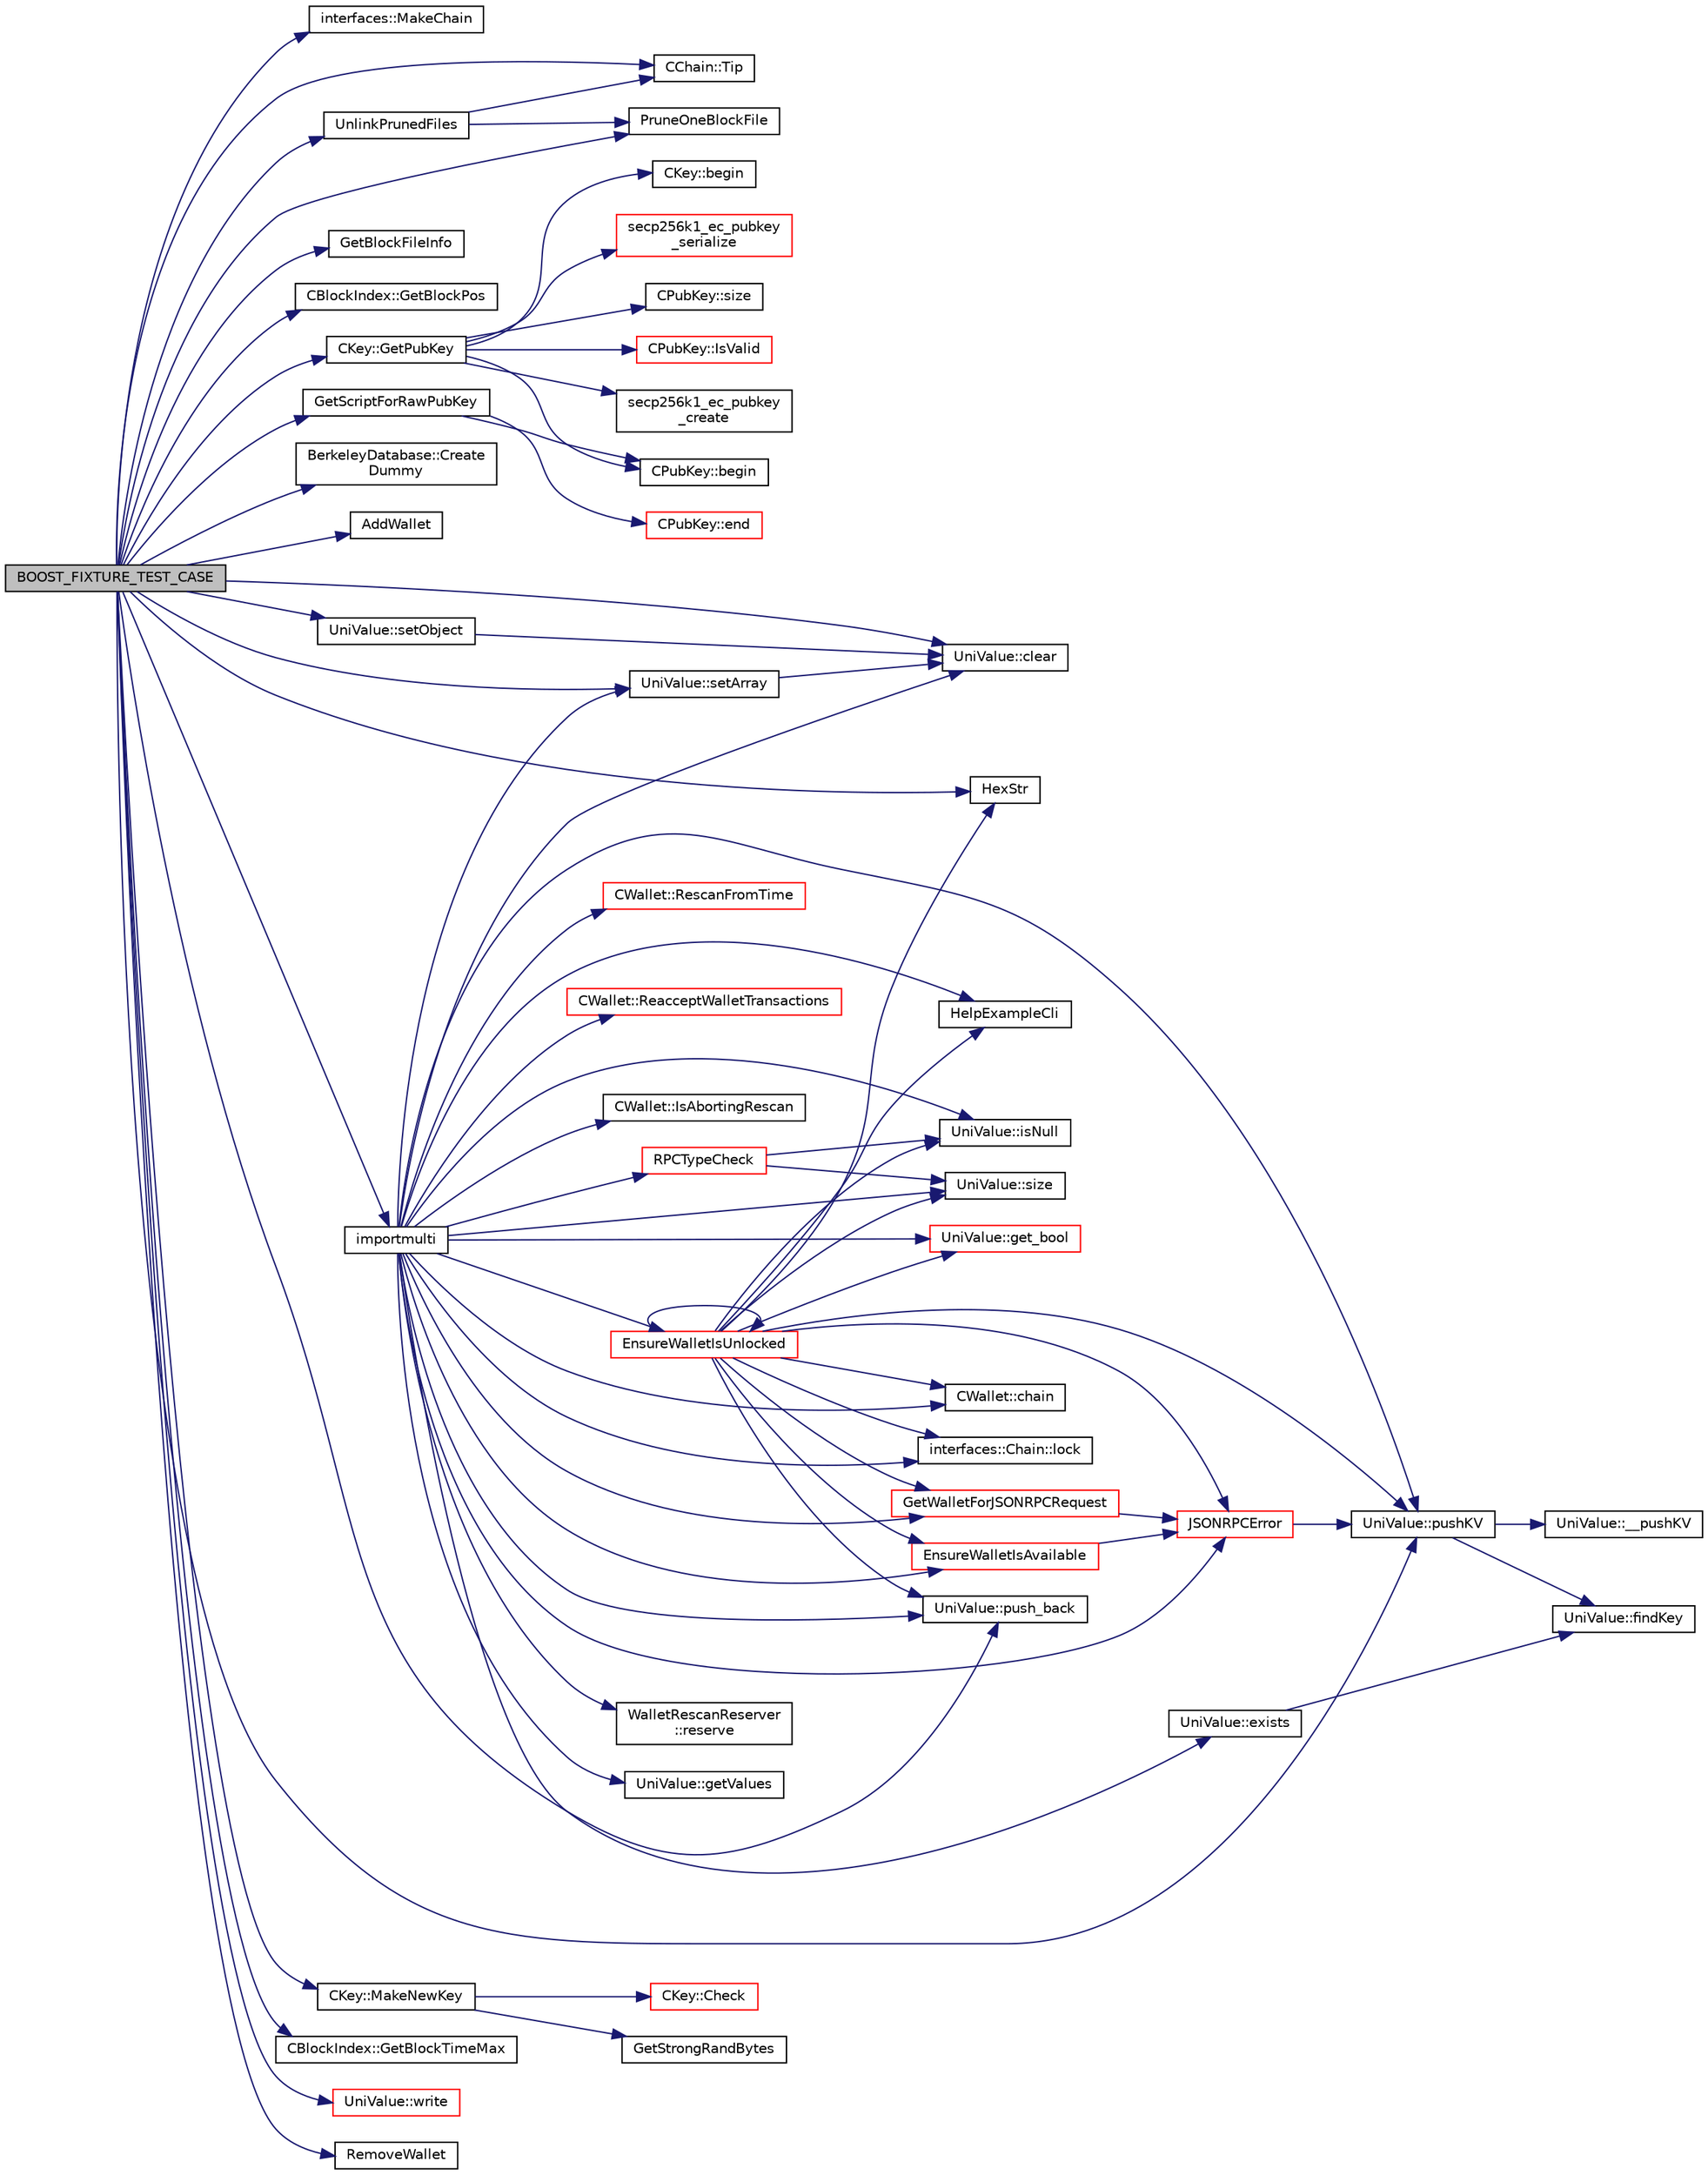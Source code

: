 digraph "BOOST_FIXTURE_TEST_CASE"
{
  edge [fontname="Helvetica",fontsize="10",labelfontname="Helvetica",labelfontsize="10"];
  node [fontname="Helvetica",fontsize="10",shape=record];
  rankdir="LR";
  Node1 [label="BOOST_FIXTURE_TEST_CASE",height=0.2,width=0.4,color="black", fillcolor="grey75", style="filled", fontcolor="black"];
  Node1 -> Node2 [color="midnightblue",fontsize="10",style="solid",fontname="Helvetica"];
  Node2 [label="interfaces::MakeChain",height=0.2,width=0.4,color="black", fillcolor="white", style="filled",URL="$namespaceinterfaces.html#a402cd23e3f69061eb649f4ba764aa997",tooltip="Return implementation of Chain interface. "];
  Node1 -> Node3 [color="midnightblue",fontsize="10",style="solid",fontname="Helvetica"];
  Node3 [label="CChain::Tip",height=0.2,width=0.4,color="black", fillcolor="white", style="filled",URL="$class_c_chain.html#a7482d06d8e8143f46326cf9c12c06daf",tooltip="Returns the index entry for the tip of this chain, or nullptr if none. "];
  Node1 -> Node4 [color="midnightblue",fontsize="10",style="solid",fontname="Helvetica"];
  Node4 [label="GetBlockFileInfo",height=0.2,width=0.4,color="black", fillcolor="white", style="filled",URL="$validation_8cpp.html#a7725a9cdef7f65f84b084d43b4a312ef",tooltip="Get block file info entry for one block file. "];
  Node1 -> Node5 [color="midnightblue",fontsize="10",style="solid",fontname="Helvetica"];
  Node5 [label="CBlockIndex::GetBlockPos",height=0.2,width=0.4,color="black", fillcolor="white", style="filled",URL="$class_c_block_index.html#abd1b6b76b6ce243f14562996cc96b3ff"];
  Node1 -> Node6 [color="midnightblue",fontsize="10",style="solid",fontname="Helvetica"];
  Node6 [label="GetScriptForRawPubKey",height=0.2,width=0.4,color="black", fillcolor="white", style="filled",URL="$standard_8cpp.html#aa376c6e2bc4848cfd4f777f8dd239469",tooltip="Generate a P2PK script for the given pubkey. "];
  Node6 -> Node7 [color="midnightblue",fontsize="10",style="solid",fontname="Helvetica"];
  Node7 [label="CPubKey::begin",height=0.2,width=0.4,color="black", fillcolor="white", style="filled",URL="$class_c_pub_key.html#add9987e0d25aff11181f5ad70413994b"];
  Node6 -> Node8 [color="midnightblue",fontsize="10",style="solid",fontname="Helvetica"];
  Node8 [label="CPubKey::end",height=0.2,width=0.4,color="red", fillcolor="white", style="filled",URL="$class_c_pub_key.html#aa559d2a4f2cbdec84c02a4adc18fa657"];
  Node1 -> Node9 [color="midnightblue",fontsize="10",style="solid",fontname="Helvetica"];
  Node9 [label="PruneOneBlockFile",height=0.2,width=0.4,color="black", fillcolor="white", style="filled",URL="$validation_8cpp.html#abea7dd6e39fc3fe079801b73182264b8",tooltip="Mark one block file as pruned. "];
  Node1 -> Node10 [color="midnightblue",fontsize="10",style="solid",fontname="Helvetica"];
  Node10 [label="UnlinkPrunedFiles",height=0.2,width=0.4,color="black", fillcolor="white", style="filled",URL="$validation_8cpp.html#aeec5391c3d81044fb887645b81803b4b",tooltip="Actually unlink the specified files. "];
  Node10 -> Node3 [color="midnightblue",fontsize="10",style="solid",fontname="Helvetica"];
  Node10 -> Node9 [color="midnightblue",fontsize="10",style="solid",fontname="Helvetica"];
  Node1 -> Node11 [color="midnightblue",fontsize="10",style="solid",fontname="Helvetica"];
  Node11 [label="BerkeleyDatabase::Create\lDummy",height=0.2,width=0.4,color="black", fillcolor="white", style="filled",URL="$class_berkeley_database.html#a66c0f9ed9325cb69e9902fb15ceb509a",tooltip="Return object for accessing dummy database with no read/write capabilities. "];
  Node1 -> Node12 [color="midnightblue",fontsize="10",style="solid",fontname="Helvetica"];
  Node12 [label="AddWallet",height=0.2,width=0.4,color="black", fillcolor="white", style="filled",URL="$wallet_2wallet_8cpp.html#ad523200398c9a7518de131353d4a6ac5"];
  Node1 -> Node13 [color="midnightblue",fontsize="10",style="solid",fontname="Helvetica"];
  Node13 [label="UniValue::setArray",height=0.2,width=0.4,color="black", fillcolor="white", style="filled",URL="$class_uni_value.html#a00c402e60dbabcf3b4ea4246552bcacb"];
  Node13 -> Node14 [color="midnightblue",fontsize="10",style="solid",fontname="Helvetica"];
  Node14 [label="UniValue::clear",height=0.2,width=0.4,color="black", fillcolor="white", style="filled",URL="$class_uni_value.html#a3d941ccb4afeb53cb104939e91c6f599"];
  Node1 -> Node15 [color="midnightblue",fontsize="10",style="solid",fontname="Helvetica"];
  Node15 [label="UniValue::setObject",height=0.2,width=0.4,color="black", fillcolor="white", style="filled",URL="$class_uni_value.html#a0894e98fb8db031d2477c70147e0fd18"];
  Node15 -> Node14 [color="midnightblue",fontsize="10",style="solid",fontname="Helvetica"];
  Node1 -> Node16 [color="midnightblue",fontsize="10",style="solid",fontname="Helvetica"];
  Node16 [label="UniValue::pushKV",height=0.2,width=0.4,color="black", fillcolor="white", style="filled",URL="$class_uni_value.html#abab649c2dbd593233de6364254456026"];
  Node16 -> Node17 [color="midnightblue",fontsize="10",style="solid",fontname="Helvetica"];
  Node17 [label="UniValue::findKey",height=0.2,width=0.4,color="black", fillcolor="white", style="filled",URL="$class_uni_value.html#a0b2da6f10943e899d304a28ef1a12094"];
  Node16 -> Node18 [color="midnightblue",fontsize="10",style="solid",fontname="Helvetica"];
  Node18 [label="UniValue::__pushKV",height=0.2,width=0.4,color="black", fillcolor="white", style="filled",URL="$class_uni_value.html#a505a2087cb7d9ee51d24a97a5cc7910c"];
  Node1 -> Node19 [color="midnightblue",fontsize="10",style="solid",fontname="Helvetica"];
  Node19 [label="HexStr",height=0.2,width=0.4,color="black", fillcolor="white", style="filled",URL="$strencodings_8h.html#af003e10d5d34c3271ca57ec79059a5ae"];
  Node1 -> Node20 [color="midnightblue",fontsize="10",style="solid",fontname="Helvetica"];
  Node20 [label="UniValue::push_back",height=0.2,width=0.4,color="black", fillcolor="white", style="filled",URL="$class_uni_value.html#a944cd1b59b040cd24c9f46b55a68d49a"];
  Node1 -> Node14 [color="midnightblue",fontsize="10",style="solid",fontname="Helvetica"];
  Node1 -> Node21 [color="midnightblue",fontsize="10",style="solid",fontname="Helvetica"];
  Node21 [label="CKey::MakeNewKey",height=0.2,width=0.4,color="black", fillcolor="white", style="filled",URL="$class_c_key.html#a9d12ed9d297e4286250fd7ea6b59e1a5",tooltip="Generate a new private key using a cryptographic PRNG. "];
  Node21 -> Node22 [color="midnightblue",fontsize="10",style="solid",fontname="Helvetica"];
  Node22 [label="GetStrongRandBytes",height=0.2,width=0.4,color="black", fillcolor="white", style="filled",URL="$random_8cpp.html#a72ecdcabd16ee4b868d96beaa9a2f188",tooltip="Gather entropy from various sources, feed it into the internal PRNG, and generate random data using i..."];
  Node21 -> Node23 [color="midnightblue",fontsize="10",style="solid",fontname="Helvetica"];
  Node23 [label="CKey::Check",height=0.2,width=0.4,color="red", fillcolor="white", style="filled",URL="$class_c_key.html#acec869bc75fa8f4d619ab025d367a97c",tooltip="Check whether the 32-byte array pointed to by vch is valid keydata. "];
  Node1 -> Node24 [color="midnightblue",fontsize="10",style="solid",fontname="Helvetica"];
  Node24 [label="CKey::GetPubKey",height=0.2,width=0.4,color="black", fillcolor="white", style="filled",URL="$class_c_key.html#ae4b61da6ec62f676fe6362ac5fc26aca",tooltip="Compute the public key from a private key. "];
  Node24 -> Node25 [color="midnightblue",fontsize="10",style="solid",fontname="Helvetica"];
  Node25 [label="secp256k1_ec_pubkey\l_create",height=0.2,width=0.4,color="black", fillcolor="white", style="filled",URL="$secp256k1_8h.html#a7438071aa8a6dc4697abe4f4659f2161",tooltip="Compute the public key for a secret key. "];
  Node24 -> Node26 [color="midnightblue",fontsize="10",style="solid",fontname="Helvetica"];
  Node26 [label="CKey::begin",height=0.2,width=0.4,color="black", fillcolor="white", style="filled",URL="$class_c_key.html#aabd29e0d5faf30032cc8519a1ce62a5a"];
  Node24 -> Node27 [color="midnightblue",fontsize="10",style="solid",fontname="Helvetica"];
  Node27 [label="secp256k1_ec_pubkey\l_serialize",height=0.2,width=0.4,color="red", fillcolor="white", style="filled",URL="$secp256k1_8h.html#a34977bf00322e510e881160c421836d7",tooltip="Serialize a pubkey object into a serialized byte sequence. "];
  Node24 -> Node7 [color="midnightblue",fontsize="10",style="solid",fontname="Helvetica"];
  Node24 -> Node28 [color="midnightblue",fontsize="10",style="solid",fontname="Helvetica"];
  Node28 [label="CPubKey::size",height=0.2,width=0.4,color="black", fillcolor="white", style="filled",URL="$class_c_pub_key.html#a9d7129b65b6dee792b4f3923cd64ed59",tooltip="Simple read-only vector-like interface to the pubkey data. "];
  Node24 -> Node29 [color="midnightblue",fontsize="10",style="solid",fontname="Helvetica"];
  Node29 [label="CPubKey::IsValid",height=0.2,width=0.4,color="red", fillcolor="white", style="filled",URL="$class_c_pub_key.html#aad6f369d7972f2244466ca6db900c2a4"];
  Node1 -> Node30 [color="midnightblue",fontsize="10",style="solid",fontname="Helvetica"];
  Node30 [label="CBlockIndex::GetBlockTimeMax",height=0.2,width=0.4,color="black", fillcolor="white", style="filled",URL="$class_c_block_index.html#a9514b4e2e075571503a9801fda1c7a0c"];
  Node1 -> Node31 [color="midnightblue",fontsize="10",style="solid",fontname="Helvetica"];
  Node31 [label="importmulti",height=0.2,width=0.4,color="black", fillcolor="white", style="filled",URL="$wallet__tests_8cpp.html#af0e3c9469f1d8f368d3d5f38e5580367"];
  Node31 -> Node32 [color="midnightblue",fontsize="10",style="solid",fontname="Helvetica"];
  Node32 [label="GetWalletForJSONRPCRequest",height=0.2,width=0.4,color="red", fillcolor="white", style="filled",URL="$rpcwallet_8cpp.html#a13cf9bdc928d8ca0b67e34791da05ddc",tooltip="Figures out what wallet, if any, to use for a JSONRPCRequest. "];
  Node32 -> Node33 [color="midnightblue",fontsize="10",style="solid",fontname="Helvetica"];
  Node33 [label="JSONRPCError",height=0.2,width=0.4,color="red", fillcolor="white", style="filled",URL="$rpc_2protocol_8cpp.html#a40b75d3d265c4a2e1d5fe3e129743884"];
  Node33 -> Node16 [color="midnightblue",fontsize="10",style="solid",fontname="Helvetica"];
  Node31 -> Node34 [color="midnightblue",fontsize="10",style="solid",fontname="Helvetica"];
  Node34 [label="EnsureWalletIsAvailable",height=0.2,width=0.4,color="red", fillcolor="white", style="filled",URL="$rpcwallet_8cpp.html#ae44c9e4546fdf6e182276fada0126649"];
  Node34 -> Node33 [color="midnightblue",fontsize="10",style="solid",fontname="Helvetica"];
  Node31 -> Node35 [color="midnightblue",fontsize="10",style="solid",fontname="Helvetica"];
  Node35 [label="UniValue::size",height=0.2,width=0.4,color="black", fillcolor="white", style="filled",URL="$class_uni_value.html#a61ee4ef0fa78da6d936dddf408a51a13"];
  Node31 -> Node36 [color="midnightblue",fontsize="10",style="solid",fontname="Helvetica"];
  Node36 [label="HelpExampleCli",height=0.2,width=0.4,color="black", fillcolor="white", style="filled",URL="$server_8cpp.html#a26bafe3d526ee8cbc84b3c0b0dc3a43b"];
  Node31 -> Node37 [color="midnightblue",fontsize="10",style="solid",fontname="Helvetica"];
  Node37 [label="RPCTypeCheck",height=0.2,width=0.4,color="red", fillcolor="white", style="filled",URL="$server_8cpp.html#a1d3e3ccc5d3ba3ee1314be41a2039e0f",tooltip="Type-check arguments; throws JSONRPCError if wrong type given. "];
  Node37 -> Node35 [color="midnightblue",fontsize="10",style="solid",fontname="Helvetica"];
  Node37 -> Node38 [color="midnightblue",fontsize="10",style="solid",fontname="Helvetica"];
  Node38 [label="UniValue::isNull",height=0.2,width=0.4,color="black", fillcolor="white", style="filled",URL="$class_uni_value.html#a70c4bfad8015106cc480042462f413c1"];
  Node31 -> Node38 [color="midnightblue",fontsize="10",style="solid",fontname="Helvetica"];
  Node31 -> Node39 [color="midnightblue",fontsize="10",style="solid",fontname="Helvetica"];
  Node39 [label="UniValue::exists",height=0.2,width=0.4,color="black", fillcolor="white", style="filled",URL="$class_uni_value.html#ae24e93ffe4d65a827f235be60445d562"];
  Node39 -> Node17 [color="midnightblue",fontsize="10",style="solid",fontname="Helvetica"];
  Node31 -> Node40 [color="midnightblue",fontsize="10",style="solid",fontname="Helvetica"];
  Node40 [label="UniValue::get_bool",height=0.2,width=0.4,color="red", fillcolor="white", style="filled",URL="$class_uni_value.html#a05cba948c8295915ae7b36493d2ee4e6"];
  Node31 -> Node41 [color="midnightblue",fontsize="10",style="solid",fontname="Helvetica"];
  Node41 [label="WalletRescanReserver\l::reserve",height=0.2,width=0.4,color="black", fillcolor="white", style="filled",URL="$class_wallet_rescan_reserver.html#aac546d40754d9594428795cce418df6a"];
  Node31 -> Node33 [color="midnightblue",fontsize="10",style="solid",fontname="Helvetica"];
  Node31 -> Node42 [color="midnightblue",fontsize="10",style="solid",fontname="Helvetica"];
  Node42 [label="CWallet::chain",height=0.2,width=0.4,color="black", fillcolor="white", style="filled",URL="$class_c_wallet.html#a1f5d867670b11d16e3b720d475c3989a",tooltip="Interface for accessing chain state. "];
  Node31 -> Node43 [color="midnightblue",fontsize="10",style="solid",fontname="Helvetica"];
  Node43 [label="interfaces::Chain::lock",height=0.2,width=0.4,color="black", fillcolor="white", style="filled",URL="$classinterfaces_1_1_chain.html#ad3a8681b5aeabaebe0e31ee762aa53da",tooltip="Return Lock interface. "];
  Node31 -> Node44 [color="midnightblue",fontsize="10",style="solid",fontname="Helvetica"];
  Node44 [label="EnsureWalletIsUnlocked",height=0.2,width=0.4,color="red", fillcolor="white", style="filled",URL="$rpcwallet_8cpp.html#a4eb48c19268ebfbfc0e9b6d7904e877f"];
  Node44 -> Node33 [color="midnightblue",fontsize="10",style="solid",fontname="Helvetica"];
  Node44 -> Node16 [color="midnightblue",fontsize="10",style="solid",fontname="Helvetica"];
  Node44 -> Node20 [color="midnightblue",fontsize="10",style="solid",fontname="Helvetica"];
  Node44 -> Node32 [color="midnightblue",fontsize="10",style="solid",fontname="Helvetica"];
  Node44 -> Node34 [color="midnightblue",fontsize="10",style="solid",fontname="Helvetica"];
  Node44 -> Node35 [color="midnightblue",fontsize="10",style="solid",fontname="Helvetica"];
  Node44 -> Node36 [color="midnightblue",fontsize="10",style="solid",fontname="Helvetica"];
  Node44 -> Node38 [color="midnightblue",fontsize="10",style="solid",fontname="Helvetica"];
  Node44 -> Node42 [color="midnightblue",fontsize="10",style="solid",fontname="Helvetica"];
  Node44 -> Node43 [color="midnightblue",fontsize="10",style="solid",fontname="Helvetica"];
  Node44 -> Node40 [color="midnightblue",fontsize="10",style="solid",fontname="Helvetica"];
  Node44 -> Node44 [color="midnightblue",fontsize="10",style="solid",fontname="Helvetica"];
  Node44 -> Node19 [color="midnightblue",fontsize="10",style="solid",fontname="Helvetica"];
  Node31 -> Node45 [color="midnightblue",fontsize="10",style="solid",fontname="Helvetica"];
  Node45 [label="UniValue::getValues",height=0.2,width=0.4,color="black", fillcolor="white", style="filled",URL="$class_uni_value.html#ac69674f357ce37046be79bd9e982ca67"];
  Node31 -> Node20 [color="midnightblue",fontsize="10",style="solid",fontname="Helvetica"];
  Node31 -> Node46 [color="midnightblue",fontsize="10",style="solid",fontname="Helvetica"];
  Node46 [label="CWallet::RescanFromTime",height=0.2,width=0.4,color="red", fillcolor="white", style="filled",URL="$group__map_wallet.html#gacccc9d0602f0436c7697ffcdff023eb4",tooltip="Scan active chain for relevant transactions after importing keys. "];
  Node31 -> Node47 [color="midnightblue",fontsize="10",style="solid",fontname="Helvetica"];
  Node47 [label="CWallet::ReacceptWalletTransactions",height=0.2,width=0.4,color="red", fillcolor="white", style="filled",URL="$group__map_wallet.html#ga796c23450c8482e10e0c75ae5c1fa8ed"];
  Node31 -> Node48 [color="midnightblue",fontsize="10",style="solid",fontname="Helvetica"];
  Node48 [label="CWallet::IsAbortingRescan",height=0.2,width=0.4,color="black", fillcolor="white", style="filled",URL="$class_c_wallet.html#a593a76cc02e230dafabc1bcf3051df4a"];
  Node31 -> Node14 [color="midnightblue",fontsize="10",style="solid",fontname="Helvetica"];
  Node31 -> Node13 [color="midnightblue",fontsize="10",style="solid",fontname="Helvetica"];
  Node31 -> Node16 [color="midnightblue",fontsize="10",style="solid",fontname="Helvetica"];
  Node1 -> Node49 [color="midnightblue",fontsize="10",style="solid",fontname="Helvetica"];
  Node49 [label="UniValue::write",height=0.2,width=0.4,color="red", fillcolor="white", style="filled",URL="$class_uni_value.html#a72b677e70621a945bb032ecca2b2b3a6"];
  Node1 -> Node50 [color="midnightblue",fontsize="10",style="solid",fontname="Helvetica"];
  Node50 [label="RemoveWallet",height=0.2,width=0.4,color="black", fillcolor="white", style="filled",URL="$wallet_2wallet_8cpp.html#a44f59518880060eb908ce080cbb39377"];
}
